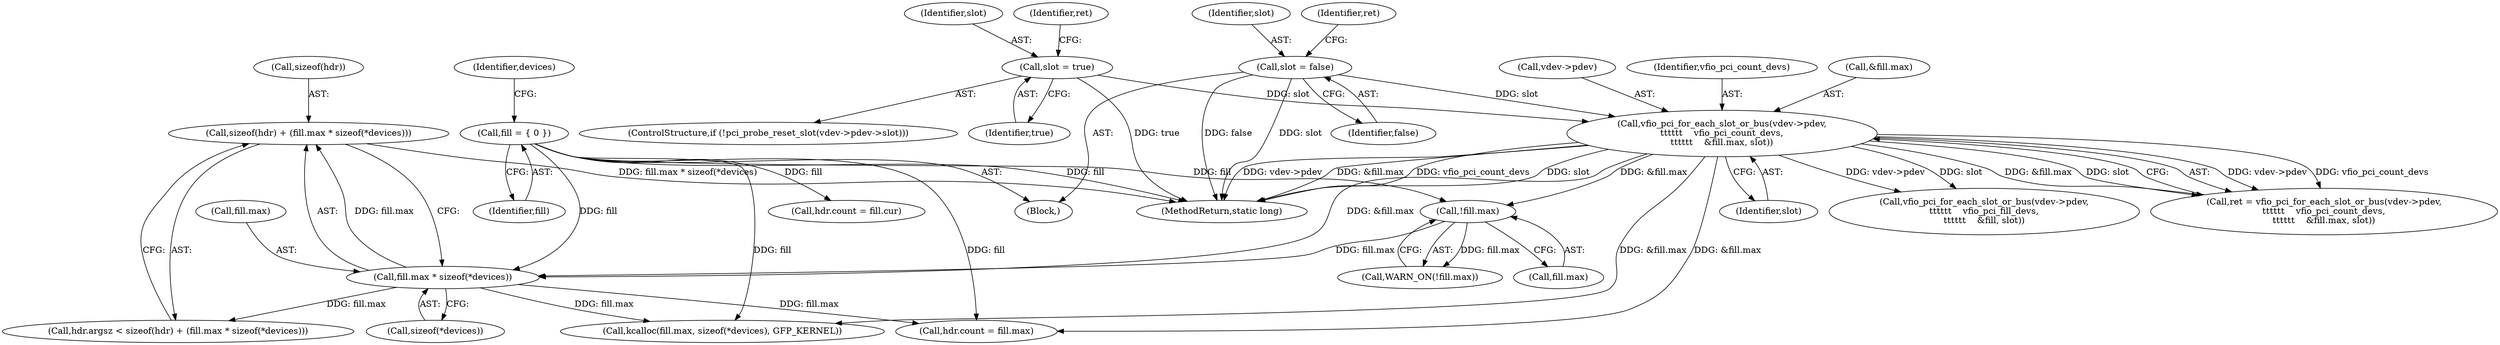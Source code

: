 digraph "0_linux_05692d7005a364add85c6e25a6c4447ce08f913a@API" {
"1000980" [label="(Call,sizeof(hdr) + (fill.max * sizeof(*devices)))"];
"1000983" [label="(Call,fill.max * sizeof(*devices))"];
"1000971" [label="(Call,!fill.max)"];
"1000893" [label="(Call,fill = { 0 })"];
"1000956" [label="(Call,vfio_pci_for_each_slot_or_bus(vdev->pdev,\n\t\t\t\t\t\t    vfio_pci_count_devs,\n\t\t\t\t\t\t    &fill.max, slot))"];
"1000940" [label="(Call,slot = true)"];
"1000900" [label="(Call,slot = false)"];
"1000893" [label="(Call,fill = { 0 })"];
"1000901" [label="(Identifier,slot)"];
"1000971" [label="(Call,!fill.max)"];
"1000972" [label="(Call,fill.max)"];
"1000897" [label="(Identifier,devices)"];
"1000970" [label="(Call,WARN_ON(!fill.max))"];
"1000961" [label="(Call,&fill.max)"];
"1000981" [label="(Call,sizeof(hdr))"];
"1001369" [label="(MethodReturn,static long)"];
"1000980" [label="(Call,sizeof(hdr) + (fill.max * sizeof(*devices)))"];
"1000995" [label="(Call,hdr.count = fill.max)"];
"1001005" [label="(Call,kcalloc(fill.max, sizeof(*devices), GFP_KERNEL))"];
"1000941" [label="(Identifier,slot)"];
"1000976" [label="(Call,hdr.argsz < sizeof(hdr) + (fill.max * sizeof(*devices)))"];
"1001037" [label="(Call,hdr.count = fill.cur)"];
"1000983" [label="(Call,fill.max * sizeof(*devices))"];
"1000894" [label="(Identifier,fill)"];
"1000890" [label="(Block,)"];
"1000940" [label="(Call,slot = true)"];
"1000900" [label="(Call,slot = false)"];
"1000954" [label="(Call,ret = vfio_pci_for_each_slot_or_bus(vdev->pdev,\n\t\t\t\t\t\t    vfio_pci_count_devs,\n\t\t\t\t\t\t    &fill.max, slot))"];
"1000932" [label="(ControlStructure,if (!pci_probe_reset_slot(vdev->pdev->slot)))"];
"1000942" [label="(Identifier,true)"];
"1001026" [label="(Call,vfio_pci_for_each_slot_or_bus(vdev->pdev,\n\t\t\t\t\t\t    vfio_pci_fill_devs,\n\t\t\t\t\t\t    &fill, slot))"];
"1000902" [label="(Identifier,false)"];
"1000957" [label="(Call,vdev->pdev)"];
"1000955" [label="(Identifier,ret)"];
"1000905" [label="(Identifier,ret)"];
"1000965" [label="(Identifier,slot)"];
"1000960" [label="(Identifier,vfio_pci_count_devs)"];
"1000956" [label="(Call,vfio_pci_for_each_slot_or_bus(vdev->pdev,\n\t\t\t\t\t\t    vfio_pci_count_devs,\n\t\t\t\t\t\t    &fill.max, slot))"];
"1000987" [label="(Call,sizeof(*devices))"];
"1000984" [label="(Call,fill.max)"];
"1000980" -> "1000976"  [label="AST: "];
"1000980" -> "1000983"  [label="CFG: "];
"1000981" -> "1000980"  [label="AST: "];
"1000983" -> "1000980"  [label="AST: "];
"1000976" -> "1000980"  [label="CFG: "];
"1000980" -> "1001369"  [label="DDG: fill.max * sizeof(*devices)"];
"1000983" -> "1000980"  [label="DDG: fill.max"];
"1000983" -> "1000987"  [label="CFG: "];
"1000984" -> "1000983"  [label="AST: "];
"1000987" -> "1000983"  [label="AST: "];
"1000983" -> "1000976"  [label="DDG: fill.max"];
"1000971" -> "1000983"  [label="DDG: fill.max"];
"1000893" -> "1000983"  [label="DDG: fill"];
"1000956" -> "1000983"  [label="DDG: &fill.max"];
"1000983" -> "1000995"  [label="DDG: fill.max"];
"1000983" -> "1001005"  [label="DDG: fill.max"];
"1000971" -> "1000970"  [label="AST: "];
"1000971" -> "1000972"  [label="CFG: "];
"1000972" -> "1000971"  [label="AST: "];
"1000970" -> "1000971"  [label="CFG: "];
"1000971" -> "1000970"  [label="DDG: fill.max"];
"1000893" -> "1000971"  [label="DDG: fill"];
"1000956" -> "1000971"  [label="DDG: &fill.max"];
"1000893" -> "1000890"  [label="AST: "];
"1000893" -> "1000894"  [label="CFG: "];
"1000894" -> "1000893"  [label="AST: "];
"1000897" -> "1000893"  [label="CFG: "];
"1000893" -> "1001369"  [label="DDG: fill"];
"1000893" -> "1000995"  [label="DDG: fill"];
"1000893" -> "1001005"  [label="DDG: fill"];
"1000893" -> "1001037"  [label="DDG: fill"];
"1000956" -> "1000954"  [label="AST: "];
"1000956" -> "1000965"  [label="CFG: "];
"1000957" -> "1000956"  [label="AST: "];
"1000960" -> "1000956"  [label="AST: "];
"1000961" -> "1000956"  [label="AST: "];
"1000965" -> "1000956"  [label="AST: "];
"1000954" -> "1000956"  [label="CFG: "];
"1000956" -> "1001369"  [label="DDG: slot"];
"1000956" -> "1001369"  [label="DDG: vdev->pdev"];
"1000956" -> "1001369"  [label="DDG: &fill.max"];
"1000956" -> "1001369"  [label="DDG: vfio_pci_count_devs"];
"1000956" -> "1000954"  [label="DDG: vdev->pdev"];
"1000956" -> "1000954"  [label="DDG: vfio_pci_count_devs"];
"1000956" -> "1000954"  [label="DDG: &fill.max"];
"1000956" -> "1000954"  [label="DDG: slot"];
"1000940" -> "1000956"  [label="DDG: slot"];
"1000900" -> "1000956"  [label="DDG: slot"];
"1000956" -> "1000995"  [label="DDG: &fill.max"];
"1000956" -> "1001005"  [label="DDG: &fill.max"];
"1000956" -> "1001026"  [label="DDG: vdev->pdev"];
"1000956" -> "1001026"  [label="DDG: slot"];
"1000940" -> "1000932"  [label="AST: "];
"1000940" -> "1000942"  [label="CFG: "];
"1000941" -> "1000940"  [label="AST: "];
"1000942" -> "1000940"  [label="AST: "];
"1000955" -> "1000940"  [label="CFG: "];
"1000940" -> "1001369"  [label="DDG: true"];
"1000900" -> "1000890"  [label="AST: "];
"1000900" -> "1000902"  [label="CFG: "];
"1000901" -> "1000900"  [label="AST: "];
"1000902" -> "1000900"  [label="AST: "];
"1000905" -> "1000900"  [label="CFG: "];
"1000900" -> "1001369"  [label="DDG: false"];
"1000900" -> "1001369"  [label="DDG: slot"];
}
